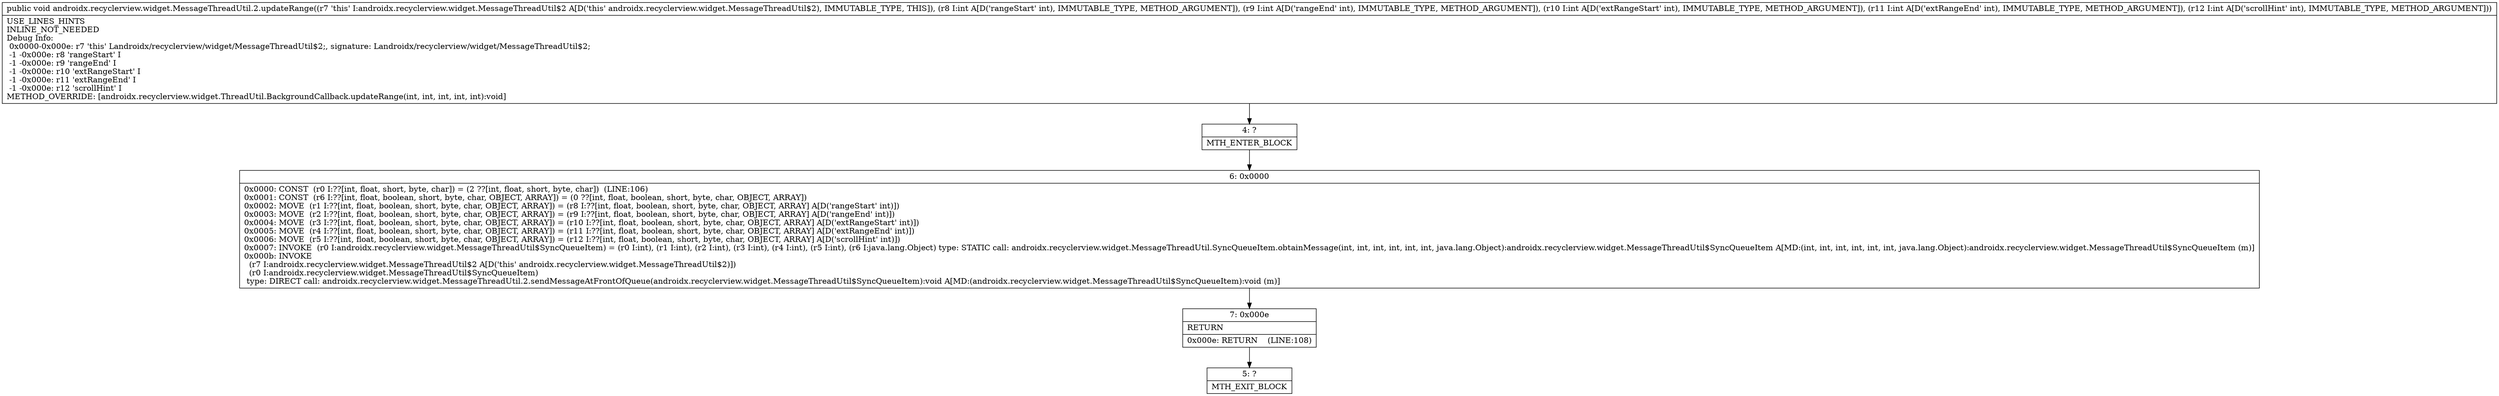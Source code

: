 digraph "CFG forandroidx.recyclerview.widget.MessageThreadUtil.2.updateRange(IIIII)V" {
Node_4 [shape=record,label="{4\:\ ?|MTH_ENTER_BLOCK\l}"];
Node_6 [shape=record,label="{6\:\ 0x0000|0x0000: CONST  (r0 I:??[int, float, short, byte, char]) = (2 ??[int, float, short, byte, char])  (LINE:106)\l0x0001: CONST  (r6 I:??[int, float, boolean, short, byte, char, OBJECT, ARRAY]) = (0 ??[int, float, boolean, short, byte, char, OBJECT, ARRAY]) \l0x0002: MOVE  (r1 I:??[int, float, boolean, short, byte, char, OBJECT, ARRAY]) = (r8 I:??[int, float, boolean, short, byte, char, OBJECT, ARRAY] A[D('rangeStart' int)]) \l0x0003: MOVE  (r2 I:??[int, float, boolean, short, byte, char, OBJECT, ARRAY]) = (r9 I:??[int, float, boolean, short, byte, char, OBJECT, ARRAY] A[D('rangeEnd' int)]) \l0x0004: MOVE  (r3 I:??[int, float, boolean, short, byte, char, OBJECT, ARRAY]) = (r10 I:??[int, float, boolean, short, byte, char, OBJECT, ARRAY] A[D('extRangeStart' int)]) \l0x0005: MOVE  (r4 I:??[int, float, boolean, short, byte, char, OBJECT, ARRAY]) = (r11 I:??[int, float, boolean, short, byte, char, OBJECT, ARRAY] A[D('extRangeEnd' int)]) \l0x0006: MOVE  (r5 I:??[int, float, boolean, short, byte, char, OBJECT, ARRAY]) = (r12 I:??[int, float, boolean, short, byte, char, OBJECT, ARRAY] A[D('scrollHint' int)]) \l0x0007: INVOKE  (r0 I:androidx.recyclerview.widget.MessageThreadUtil$SyncQueueItem) = (r0 I:int), (r1 I:int), (r2 I:int), (r3 I:int), (r4 I:int), (r5 I:int), (r6 I:java.lang.Object) type: STATIC call: androidx.recyclerview.widget.MessageThreadUtil.SyncQueueItem.obtainMessage(int, int, int, int, int, int, java.lang.Object):androidx.recyclerview.widget.MessageThreadUtil$SyncQueueItem A[MD:(int, int, int, int, int, int, java.lang.Object):androidx.recyclerview.widget.MessageThreadUtil$SyncQueueItem (m)]\l0x000b: INVOKE  \l  (r7 I:androidx.recyclerview.widget.MessageThreadUtil$2 A[D('this' androidx.recyclerview.widget.MessageThreadUtil$2)])\l  (r0 I:androidx.recyclerview.widget.MessageThreadUtil$SyncQueueItem)\l type: DIRECT call: androidx.recyclerview.widget.MessageThreadUtil.2.sendMessageAtFrontOfQueue(androidx.recyclerview.widget.MessageThreadUtil$SyncQueueItem):void A[MD:(androidx.recyclerview.widget.MessageThreadUtil$SyncQueueItem):void (m)]\l}"];
Node_7 [shape=record,label="{7\:\ 0x000e|RETURN\l|0x000e: RETURN    (LINE:108)\l}"];
Node_5 [shape=record,label="{5\:\ ?|MTH_EXIT_BLOCK\l}"];
MethodNode[shape=record,label="{public void androidx.recyclerview.widget.MessageThreadUtil.2.updateRange((r7 'this' I:androidx.recyclerview.widget.MessageThreadUtil$2 A[D('this' androidx.recyclerview.widget.MessageThreadUtil$2), IMMUTABLE_TYPE, THIS]), (r8 I:int A[D('rangeStart' int), IMMUTABLE_TYPE, METHOD_ARGUMENT]), (r9 I:int A[D('rangeEnd' int), IMMUTABLE_TYPE, METHOD_ARGUMENT]), (r10 I:int A[D('extRangeStart' int), IMMUTABLE_TYPE, METHOD_ARGUMENT]), (r11 I:int A[D('extRangeEnd' int), IMMUTABLE_TYPE, METHOD_ARGUMENT]), (r12 I:int A[D('scrollHint' int), IMMUTABLE_TYPE, METHOD_ARGUMENT]))  | USE_LINES_HINTS\lINLINE_NOT_NEEDED\lDebug Info:\l  0x0000\-0x000e: r7 'this' Landroidx\/recyclerview\/widget\/MessageThreadUtil$2;, signature: Landroidx\/recyclerview\/widget\/MessageThreadUtil$2;\l  \-1 \-0x000e: r8 'rangeStart' I\l  \-1 \-0x000e: r9 'rangeEnd' I\l  \-1 \-0x000e: r10 'extRangeStart' I\l  \-1 \-0x000e: r11 'extRangeEnd' I\l  \-1 \-0x000e: r12 'scrollHint' I\lMETHOD_OVERRIDE: [androidx.recyclerview.widget.ThreadUtil.BackgroundCallback.updateRange(int, int, int, int, int):void]\l}"];
MethodNode -> Node_4;Node_4 -> Node_6;
Node_6 -> Node_7;
Node_7 -> Node_5;
}

